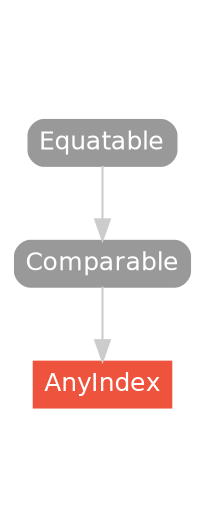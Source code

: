 strict digraph "AnyIndex - Type Hierarchy - SwiftDoc.org" {
    pad="0.1,0.8"
    node [shape=box, style="filled,rounded", color="#999999", fillcolor="#999999", fontcolor=white, fontname=Helvetica, fontnames="Helvetica,sansserif", fontsize=12, margin="0.07,0.05", height="0.3"]
    edge [color="#cccccc"]
    "AnyIndex" [URL="/type/AnyIndex/", style="filled", fillcolor="#ee543d", color="#ee543d"]
    "Comparable" [URL="/protocol/Comparable/hierarchy/"]
    "Equatable" [URL="/protocol/Equatable/hierarchy/"]    "Comparable" -> "AnyIndex"
    "Equatable" -> "Comparable"
    subgraph Types {
        rank = max; "AnyIndex";
    }
}